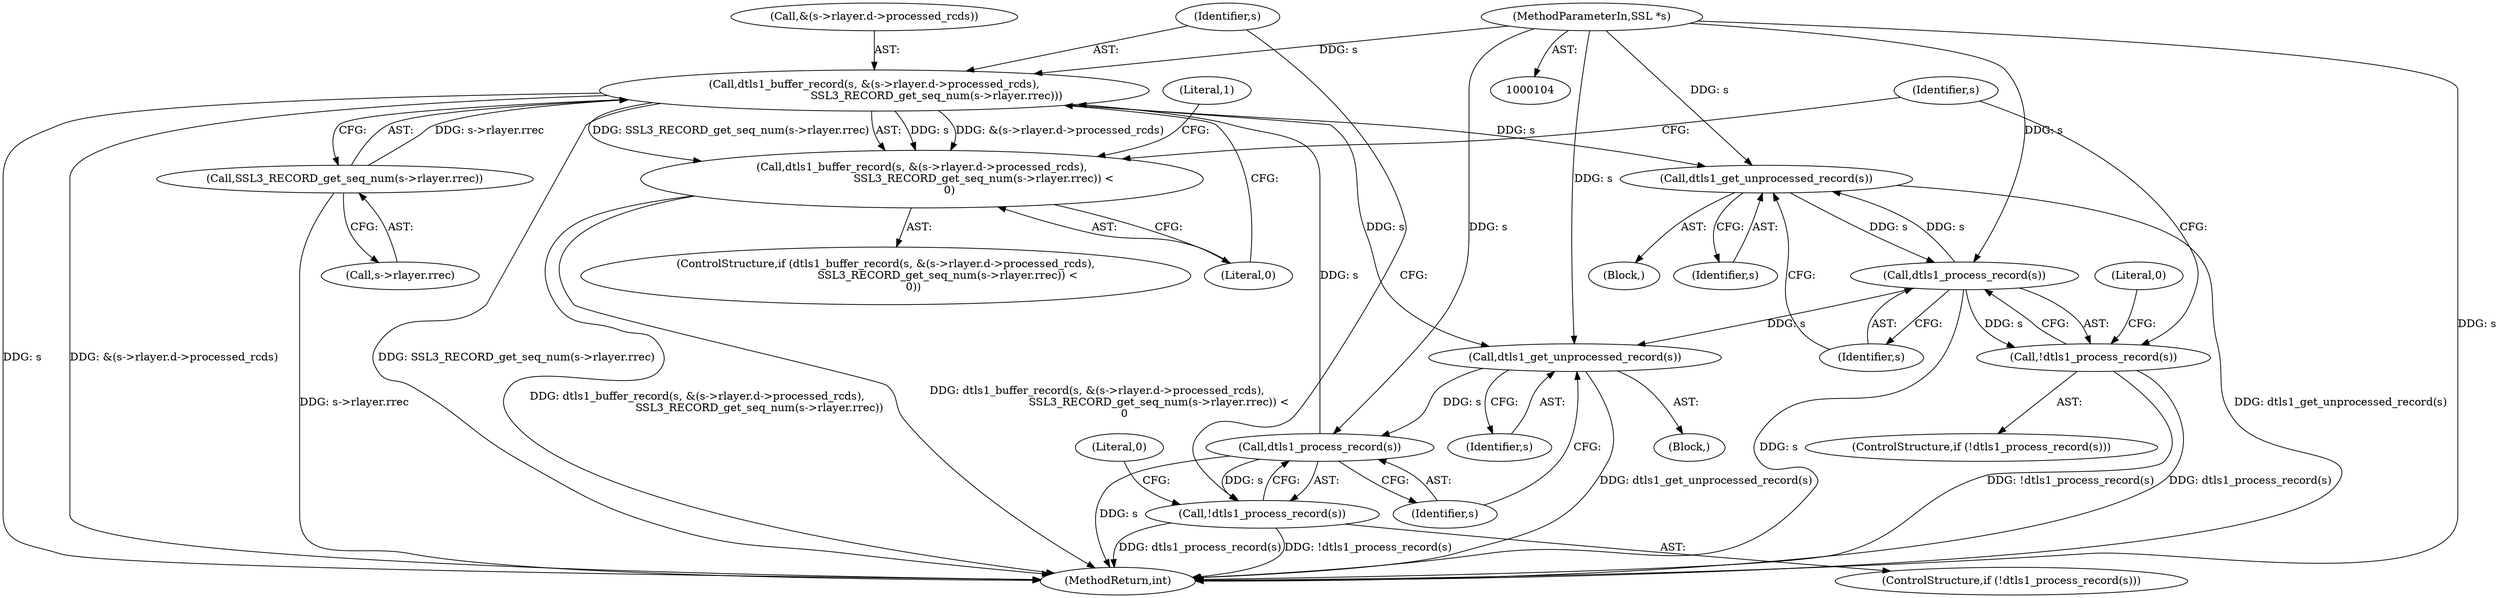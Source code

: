 digraph "1_openssl_1fb9fdc3027b27d8eb6a1e6a846435b070980770@pointer" {
"1000196" [label="(Call,dtls1_buffer_record(s, &(s->rlayer.d->processed_rcds),\n                                    SSL3_RECORD_get_seq_num(s->rlayer.rrec)))"];
"1000190" [label="(Call,dtls1_process_record(s))"];
"1000186" [label="(Call,dtls1_get_unprocessed_record(s))"];
"1000196" [label="(Call,dtls1_buffer_record(s, &(s->rlayer.d->processed_rcds),\n                                    SSL3_RECORD_get_seq_num(s->rlayer.rrec)))"];
"1000105" [label="(MethodParameterIn,SSL *s)"];
"1000206" [label="(Call,SSL3_RECORD_get_seq_num(s->rlayer.rrec))"];
"1000170" [label="(Call,dtls1_process_record(s))"];
"1000166" [label="(Call,dtls1_get_unprocessed_record(s))"];
"1000169" [label="(Call,!dtls1_process_record(s))"];
"1000189" [label="(Call,!dtls1_process_record(s))"];
"1000195" [label="(Call,dtls1_buffer_record(s, &(s->rlayer.d->processed_rcds),\n                                    SSL3_RECORD_get_seq_num(s->rlayer.rrec)) <\n                0)"];
"1000197" [label="(Identifier,s)"];
"1000190" [label="(Call,dtls1_process_record(s))"];
"1000188" [label="(ControlStructure,if (!dtls1_process_record(s)))"];
"1000180" [label="(Identifier,s)"];
"1000166" [label="(Call,dtls1_get_unprocessed_record(s))"];
"1000187" [label="(Identifier,s)"];
"1000171" [label="(Identifier,s)"];
"1000194" [label="(ControlStructure,if (dtls1_buffer_record(s, &(s->rlayer.d->processed_rcds),\n                                    SSL3_RECORD_get_seq_num(s->rlayer.rrec)) <\n                0))"];
"1000206" [label="(Call,SSL3_RECORD_get_seq_num(s->rlayer.rrec))"];
"1000170" [label="(Call,dtls1_process_record(s))"];
"1000189" [label="(Call,!dtls1_process_record(s))"];
"1000198" [label="(Call,&(s->rlayer.d->processed_rcds))"];
"1000186" [label="(Call,dtls1_get_unprocessed_record(s))"];
"1000254" [label="(MethodReturn,int)"];
"1000215" [label="(Literal,1)"];
"1000212" [label="(Literal,0)"];
"1000169" [label="(Call,!dtls1_process_record(s))"];
"1000195" [label="(Call,dtls1_buffer_record(s, &(s->rlayer.d->processed_rcds),\n                                    SSL3_RECORD_get_seq_num(s->rlayer.rrec)) <\n                0)"];
"1000173" [label="(Literal,0)"];
"1000105" [label="(MethodParameterIn,SSL *s)"];
"1000207" [label="(Call,s->rlayer.rrec)"];
"1000167" [label="(Identifier,s)"];
"1000191" [label="(Identifier,s)"];
"1000168" [label="(ControlStructure,if (!dtls1_process_record(s)))"];
"1000193" [label="(Literal,0)"];
"1000165" [label="(Block,)"];
"1000185" [label="(Block,)"];
"1000196" [label="(Call,dtls1_buffer_record(s, &(s->rlayer.d->processed_rcds),\n                                    SSL3_RECORD_get_seq_num(s->rlayer.rrec)))"];
"1000196" -> "1000195"  [label="AST: "];
"1000196" -> "1000206"  [label="CFG: "];
"1000197" -> "1000196"  [label="AST: "];
"1000198" -> "1000196"  [label="AST: "];
"1000206" -> "1000196"  [label="AST: "];
"1000212" -> "1000196"  [label="CFG: "];
"1000196" -> "1000254"  [label="DDG: SSL3_RECORD_get_seq_num(s->rlayer.rrec)"];
"1000196" -> "1000254"  [label="DDG: s"];
"1000196" -> "1000254"  [label="DDG: &(s->rlayer.d->processed_rcds)"];
"1000196" -> "1000166"  [label="DDG: s"];
"1000196" -> "1000186"  [label="DDG: s"];
"1000196" -> "1000195"  [label="DDG: s"];
"1000196" -> "1000195"  [label="DDG: &(s->rlayer.d->processed_rcds)"];
"1000196" -> "1000195"  [label="DDG: SSL3_RECORD_get_seq_num(s->rlayer.rrec)"];
"1000190" -> "1000196"  [label="DDG: s"];
"1000105" -> "1000196"  [label="DDG: s"];
"1000206" -> "1000196"  [label="DDG: s->rlayer.rrec"];
"1000190" -> "1000189"  [label="AST: "];
"1000190" -> "1000191"  [label="CFG: "];
"1000191" -> "1000190"  [label="AST: "];
"1000189" -> "1000190"  [label="CFG: "];
"1000190" -> "1000254"  [label="DDG: s"];
"1000190" -> "1000189"  [label="DDG: s"];
"1000186" -> "1000190"  [label="DDG: s"];
"1000105" -> "1000190"  [label="DDG: s"];
"1000186" -> "1000185"  [label="AST: "];
"1000186" -> "1000187"  [label="CFG: "];
"1000187" -> "1000186"  [label="AST: "];
"1000191" -> "1000186"  [label="CFG: "];
"1000186" -> "1000254"  [label="DDG: dtls1_get_unprocessed_record(s)"];
"1000170" -> "1000186"  [label="DDG: s"];
"1000105" -> "1000186"  [label="DDG: s"];
"1000105" -> "1000104"  [label="AST: "];
"1000105" -> "1000254"  [label="DDG: s"];
"1000105" -> "1000166"  [label="DDG: s"];
"1000105" -> "1000170"  [label="DDG: s"];
"1000206" -> "1000207"  [label="CFG: "];
"1000207" -> "1000206"  [label="AST: "];
"1000206" -> "1000254"  [label="DDG: s->rlayer.rrec"];
"1000170" -> "1000169"  [label="AST: "];
"1000170" -> "1000171"  [label="CFG: "];
"1000171" -> "1000170"  [label="AST: "];
"1000169" -> "1000170"  [label="CFG: "];
"1000170" -> "1000254"  [label="DDG: s"];
"1000170" -> "1000166"  [label="DDG: s"];
"1000170" -> "1000169"  [label="DDG: s"];
"1000166" -> "1000170"  [label="DDG: s"];
"1000166" -> "1000165"  [label="AST: "];
"1000166" -> "1000167"  [label="CFG: "];
"1000167" -> "1000166"  [label="AST: "];
"1000171" -> "1000166"  [label="CFG: "];
"1000166" -> "1000254"  [label="DDG: dtls1_get_unprocessed_record(s)"];
"1000169" -> "1000168"  [label="AST: "];
"1000173" -> "1000169"  [label="CFG: "];
"1000180" -> "1000169"  [label="CFG: "];
"1000169" -> "1000254"  [label="DDG: !dtls1_process_record(s)"];
"1000169" -> "1000254"  [label="DDG: dtls1_process_record(s)"];
"1000189" -> "1000188"  [label="AST: "];
"1000193" -> "1000189"  [label="CFG: "];
"1000197" -> "1000189"  [label="CFG: "];
"1000189" -> "1000254"  [label="DDG: dtls1_process_record(s)"];
"1000189" -> "1000254"  [label="DDG: !dtls1_process_record(s)"];
"1000195" -> "1000194"  [label="AST: "];
"1000195" -> "1000212"  [label="CFG: "];
"1000212" -> "1000195"  [label="AST: "];
"1000180" -> "1000195"  [label="CFG: "];
"1000215" -> "1000195"  [label="CFG: "];
"1000195" -> "1000254"  [label="DDG: dtls1_buffer_record(s, &(s->rlayer.d->processed_rcds),\n                                    SSL3_RECORD_get_seq_num(s->rlayer.rrec)) <\n                0"];
"1000195" -> "1000254"  [label="DDG: dtls1_buffer_record(s, &(s->rlayer.d->processed_rcds),\n                                    SSL3_RECORD_get_seq_num(s->rlayer.rrec))"];
}
